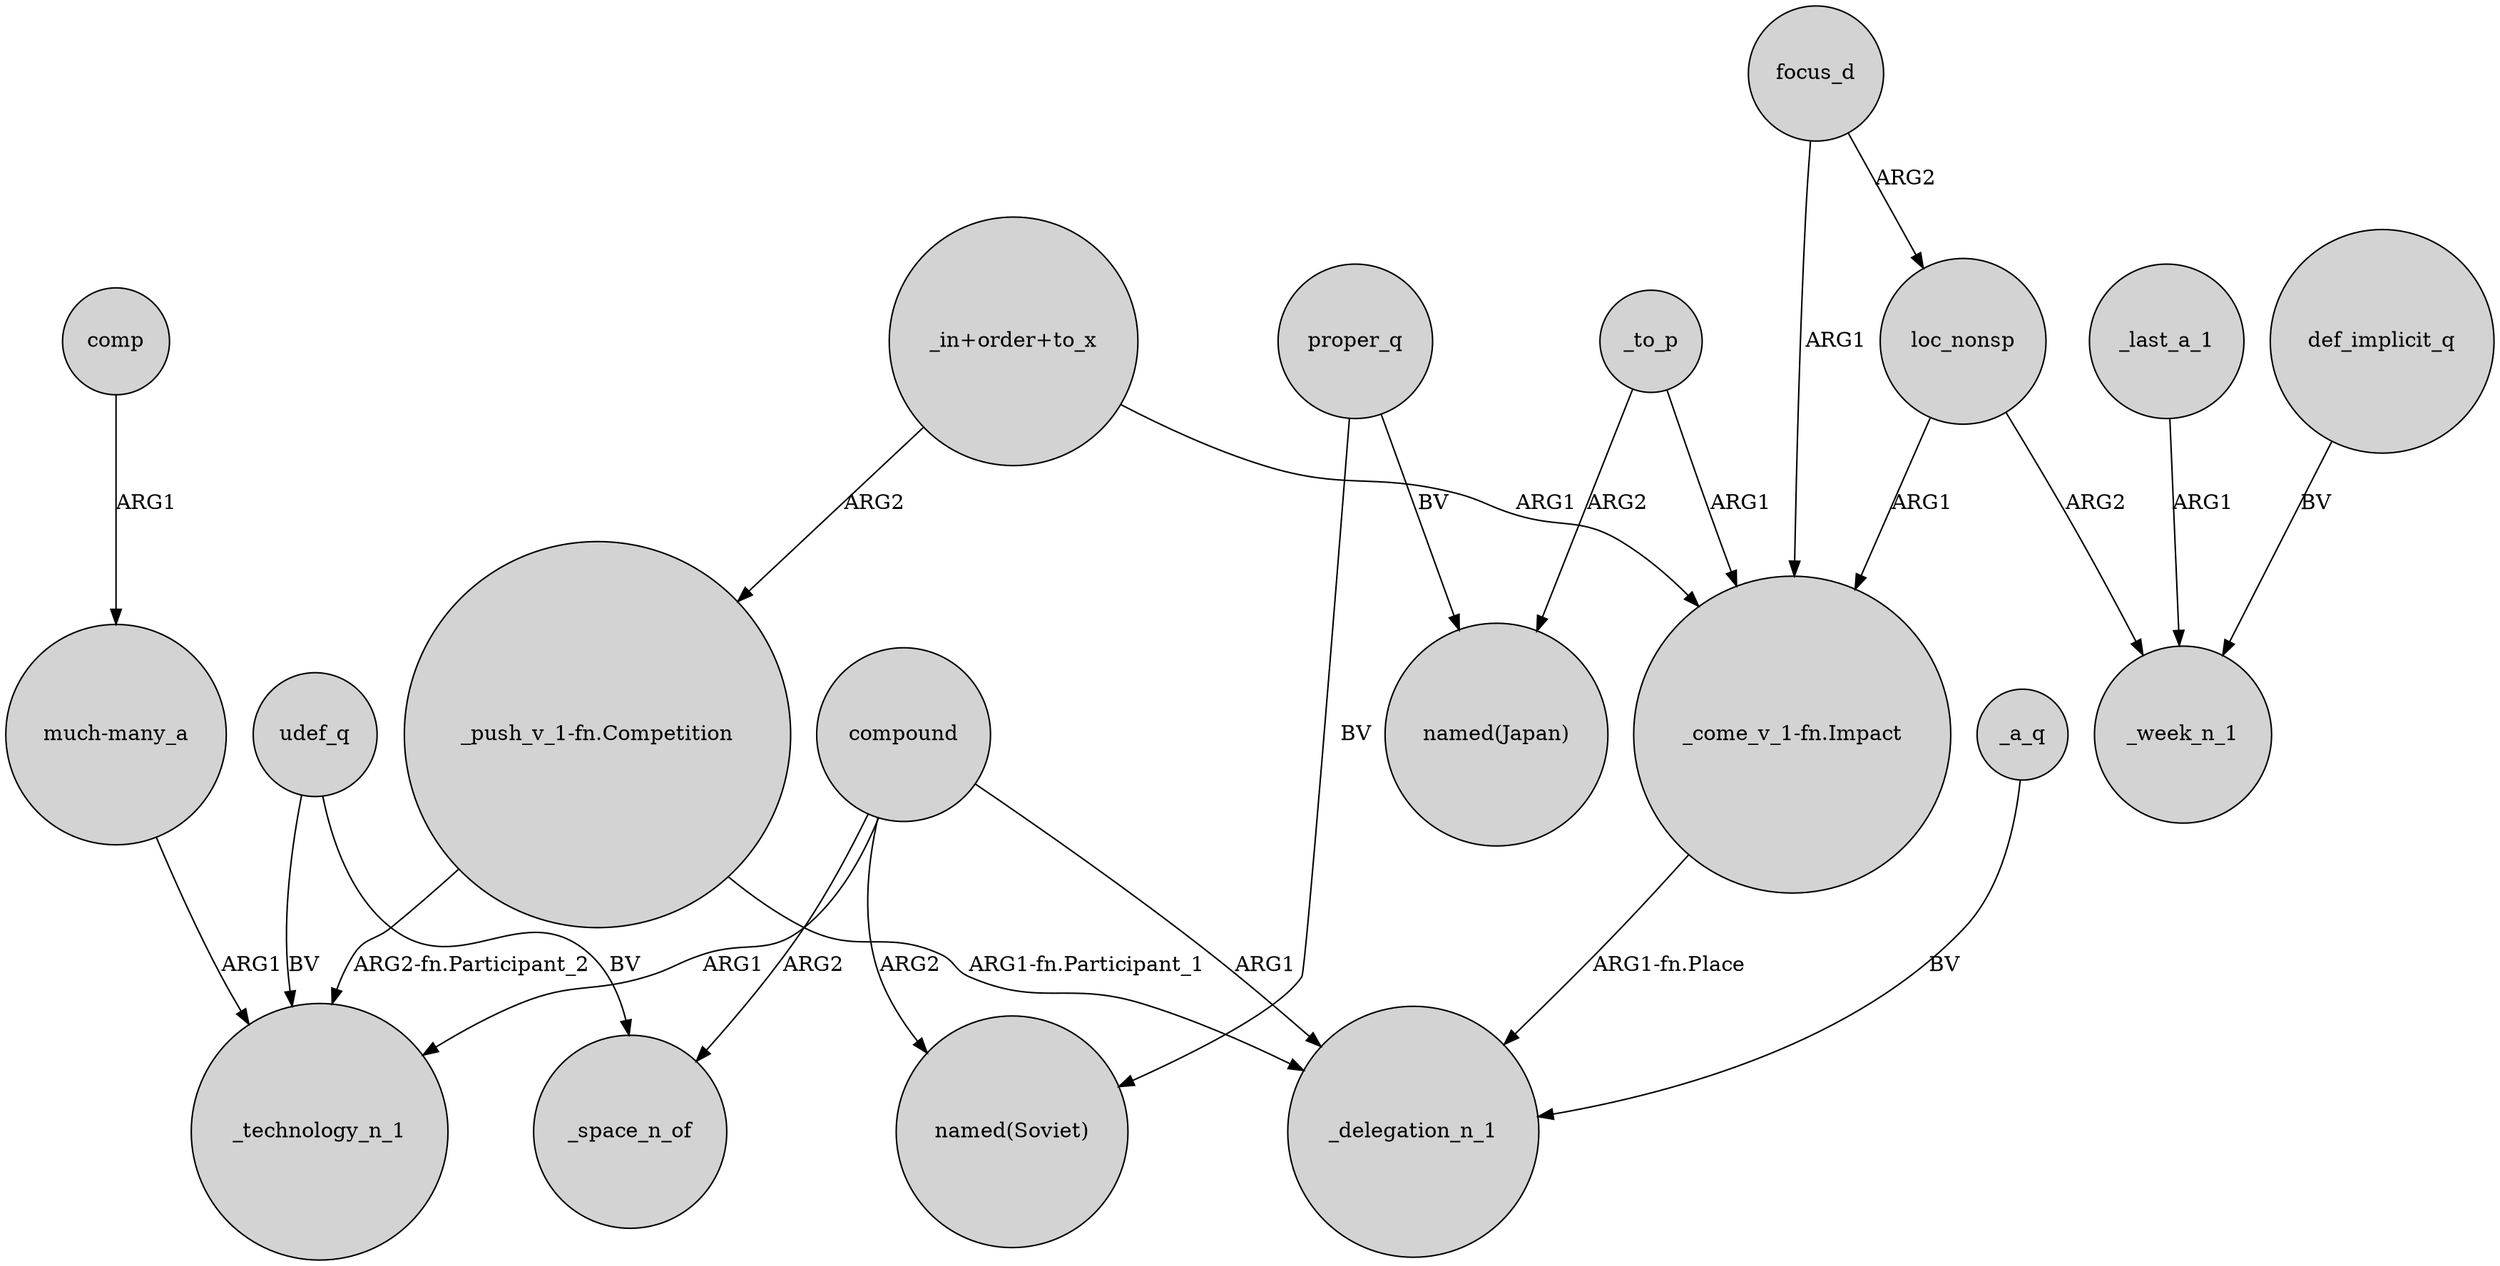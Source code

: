digraph {
	node [shape=circle style=filled]
	compound -> _technology_n_1 [label=ARG1]
	compound -> _delegation_n_1 [label=ARG1]
	"_in+order+to_x" -> "_come_v_1-fn.Impact" [label=ARG1]
	_to_p -> "named(Japan)" [label=ARG2]
	compound -> _space_n_of [label=ARG2]
	udef_q -> _space_n_of [label=BV]
	focus_d -> "_come_v_1-fn.Impact" [label=ARG1]
	"_push_v_1-fn.Competition" -> _technology_n_1 [label="ARG2-fn.Participant_2"]
	loc_nonsp -> _week_n_1 [label=ARG2]
	focus_d -> loc_nonsp [label=ARG2]
	udef_q -> _technology_n_1 [label=BV]
	compound -> "named(Soviet)" [label=ARG2]
	comp -> "much-many_a" [label=ARG1]
	loc_nonsp -> "_come_v_1-fn.Impact" [label=ARG1]
	_last_a_1 -> _week_n_1 [label=ARG1]
	proper_q -> "named(Japan)" [label=BV]
	def_implicit_q -> _week_n_1 [label=BV]
	_to_p -> "_come_v_1-fn.Impact" [label=ARG1]
	"_in+order+to_x" -> "_push_v_1-fn.Competition" [label=ARG2]
	"_come_v_1-fn.Impact" -> _delegation_n_1 [label="ARG1-fn.Place"]
	"much-many_a" -> _technology_n_1 [label=ARG1]
	"_push_v_1-fn.Competition" -> _delegation_n_1 [label="ARG1-fn.Participant_1"]
	_a_q -> _delegation_n_1 [label=BV]
	proper_q -> "named(Soviet)" [label=BV]
}
